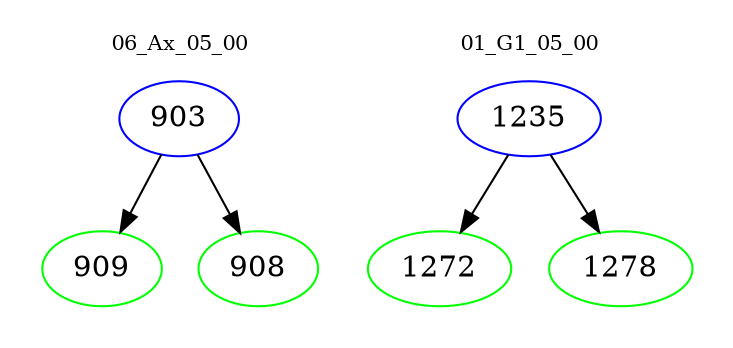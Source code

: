 digraph{
subgraph cluster_0 {
color = white
label = "06_Ax_05_00";
fontsize=10;
T0_903 [label="903", color="blue"]
T0_903 -> T0_909 [color="black"]
T0_909 [label="909", color="green"]
T0_903 -> T0_908 [color="black"]
T0_908 [label="908", color="green"]
}
subgraph cluster_1 {
color = white
label = "01_G1_05_00";
fontsize=10;
T1_1235 [label="1235", color="blue"]
T1_1235 -> T1_1272 [color="black"]
T1_1272 [label="1272", color="green"]
T1_1235 -> T1_1278 [color="black"]
T1_1278 [label="1278", color="green"]
}
}
